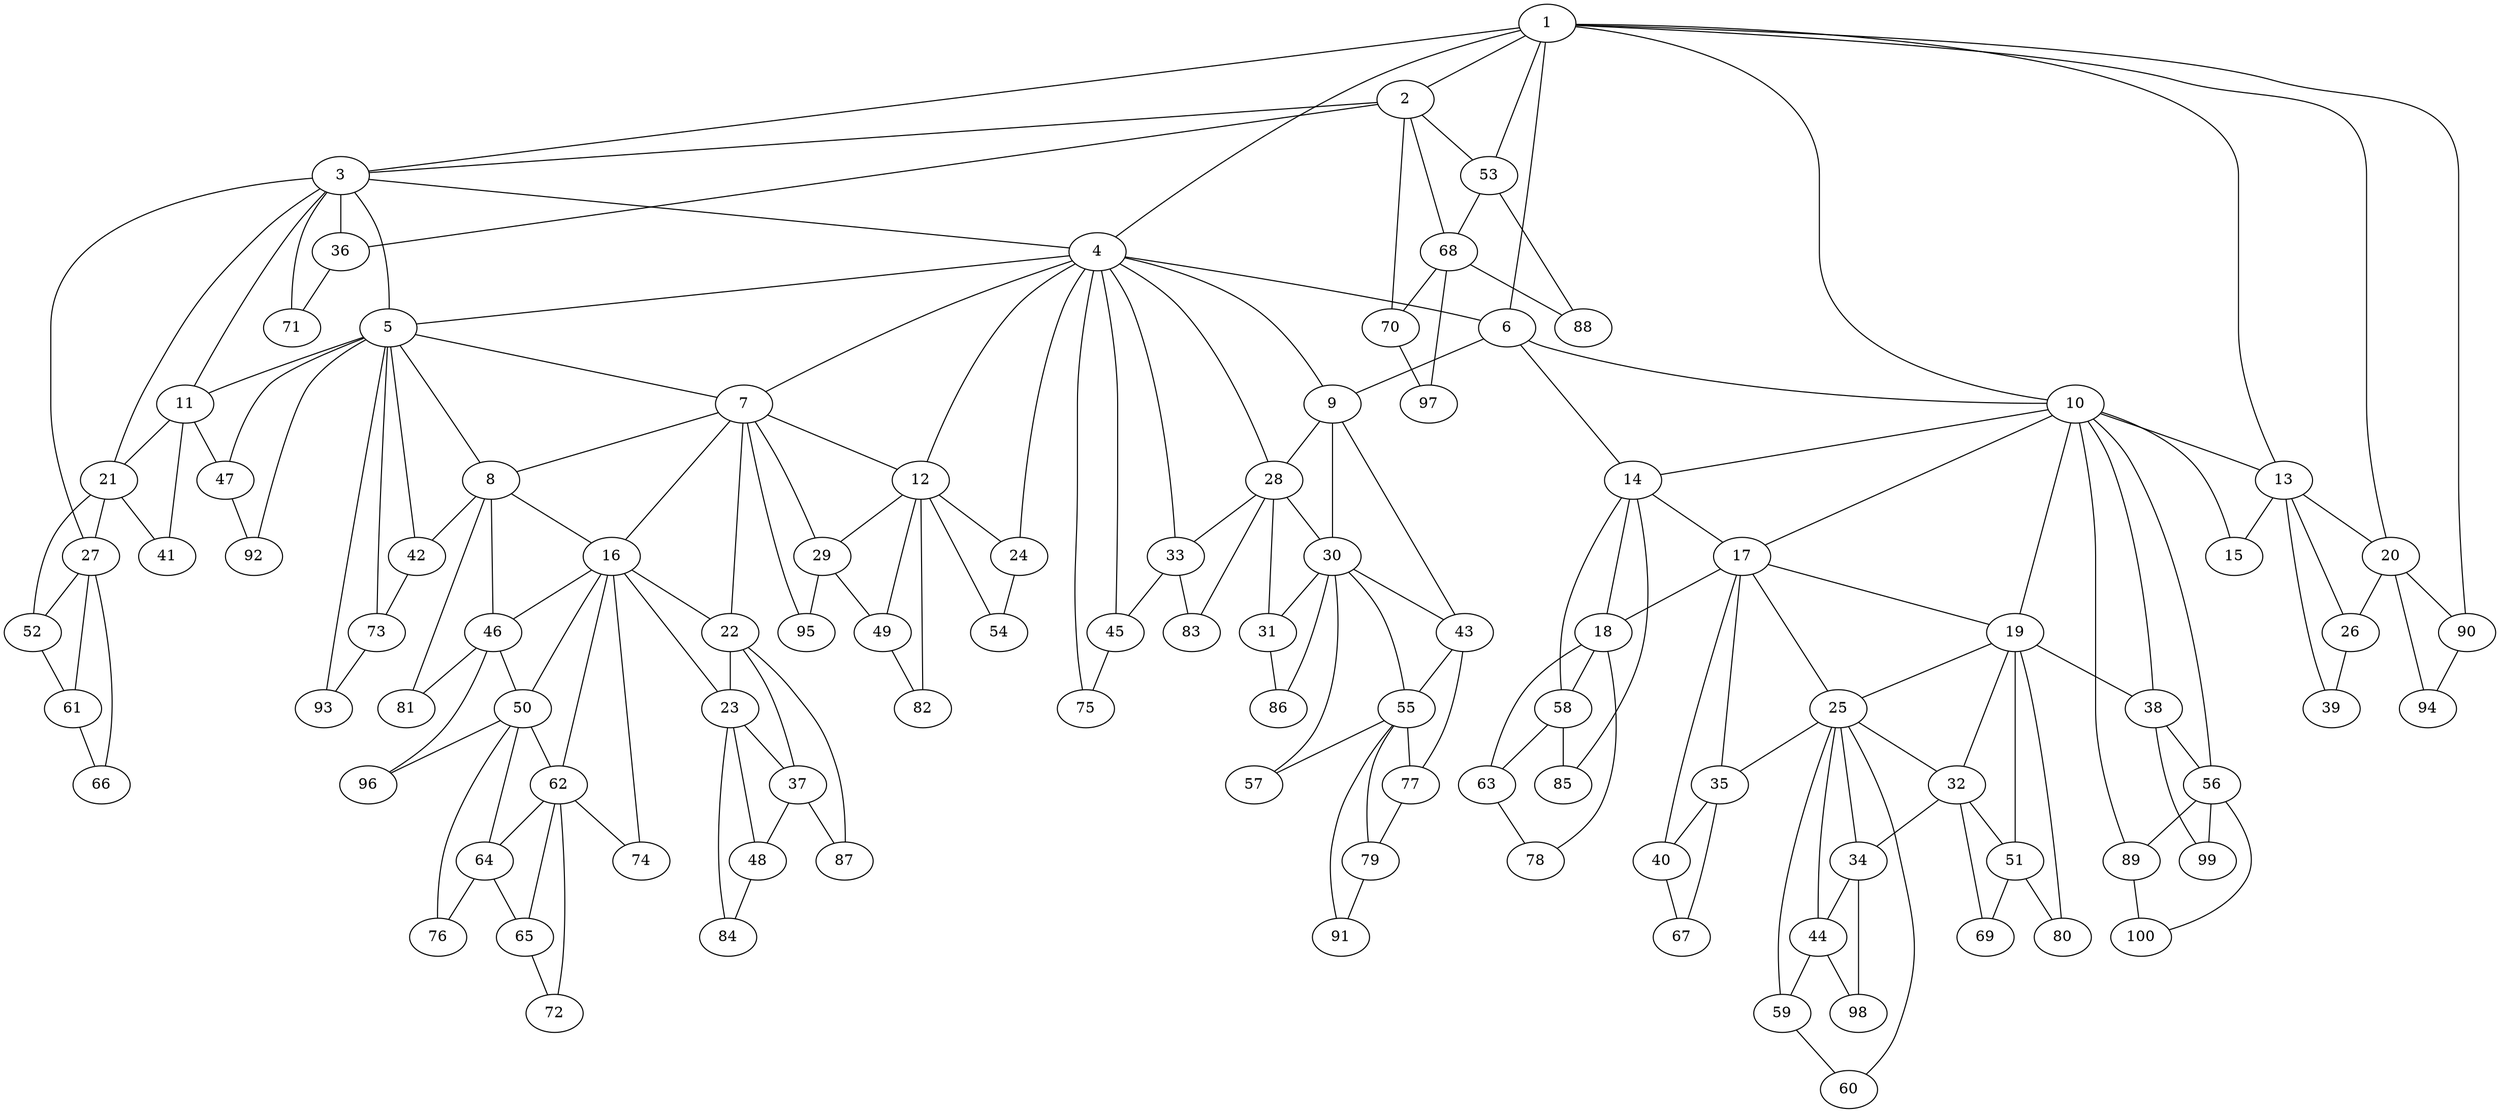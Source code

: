 graph grafoDorogovtsevMendes{
1--2
1--3
2--3
1--4
3--4
3--5
4--5
1--6
4--6
4--7
5--7
5--8
7--8
4--9
6--9
1--10
6--10
3--11
5--11
4--12
7--12
1--13
10--13
6--14
10--14
10--15
13--15
7--16
8--16
10--17
14--17
14--18
17--18
10--19
17--19
1--20
13--20
3--21
11--21
7--22
16--22
16--23
22--23
4--24
12--24
17--25
19--25
13--26
20--26
3--27
21--27
4--28
9--28
7--29
12--29
9--30
28--30
28--31
30--31
19--32
25--32
4--33
28--33
25--34
32--34
17--35
25--35
2--36
3--36
22--37
23--37
10--38
19--38
13--39
26--39
17--40
35--40
11--41
21--41
5--42
8--42
9--43
30--43
25--44
34--44
4--45
33--45
8--46
16--46
5--47
11--47
23--48
37--48
12--49
29--49
16--50
46--50
19--51
32--51
21--52
27--52
1--53
2--53
12--54
24--54
30--55
43--55
10--56
38--56
30--57
55--57
14--58
18--58
25--59
44--59
25--60
59--60
27--61
52--61
16--62
50--62
18--63
58--63
50--64
62--64
62--65
64--65
27--66
61--66
35--67
40--67
2--68
53--68
32--69
51--69
2--70
68--70
3--71
36--71
62--72
65--72
5--73
42--73
16--74
62--74
4--75
45--75
50--76
64--76
43--77
55--77
18--78
63--78
55--79
77--79
19--80
51--80
8--81
46--81
12--82
49--82
28--83
33--83
23--84
48--84
14--85
58--85
30--86
31--86
22--87
37--87
53--88
68--88
10--89
56--89
1--90
20--90
55--91
79--91
5--92
47--92
5--93
73--93
20--94
90--94
7--95
29--95
46--96
50--96
68--97
70--97
34--98
44--98
38--99
56--99
56--100
89--100
}
